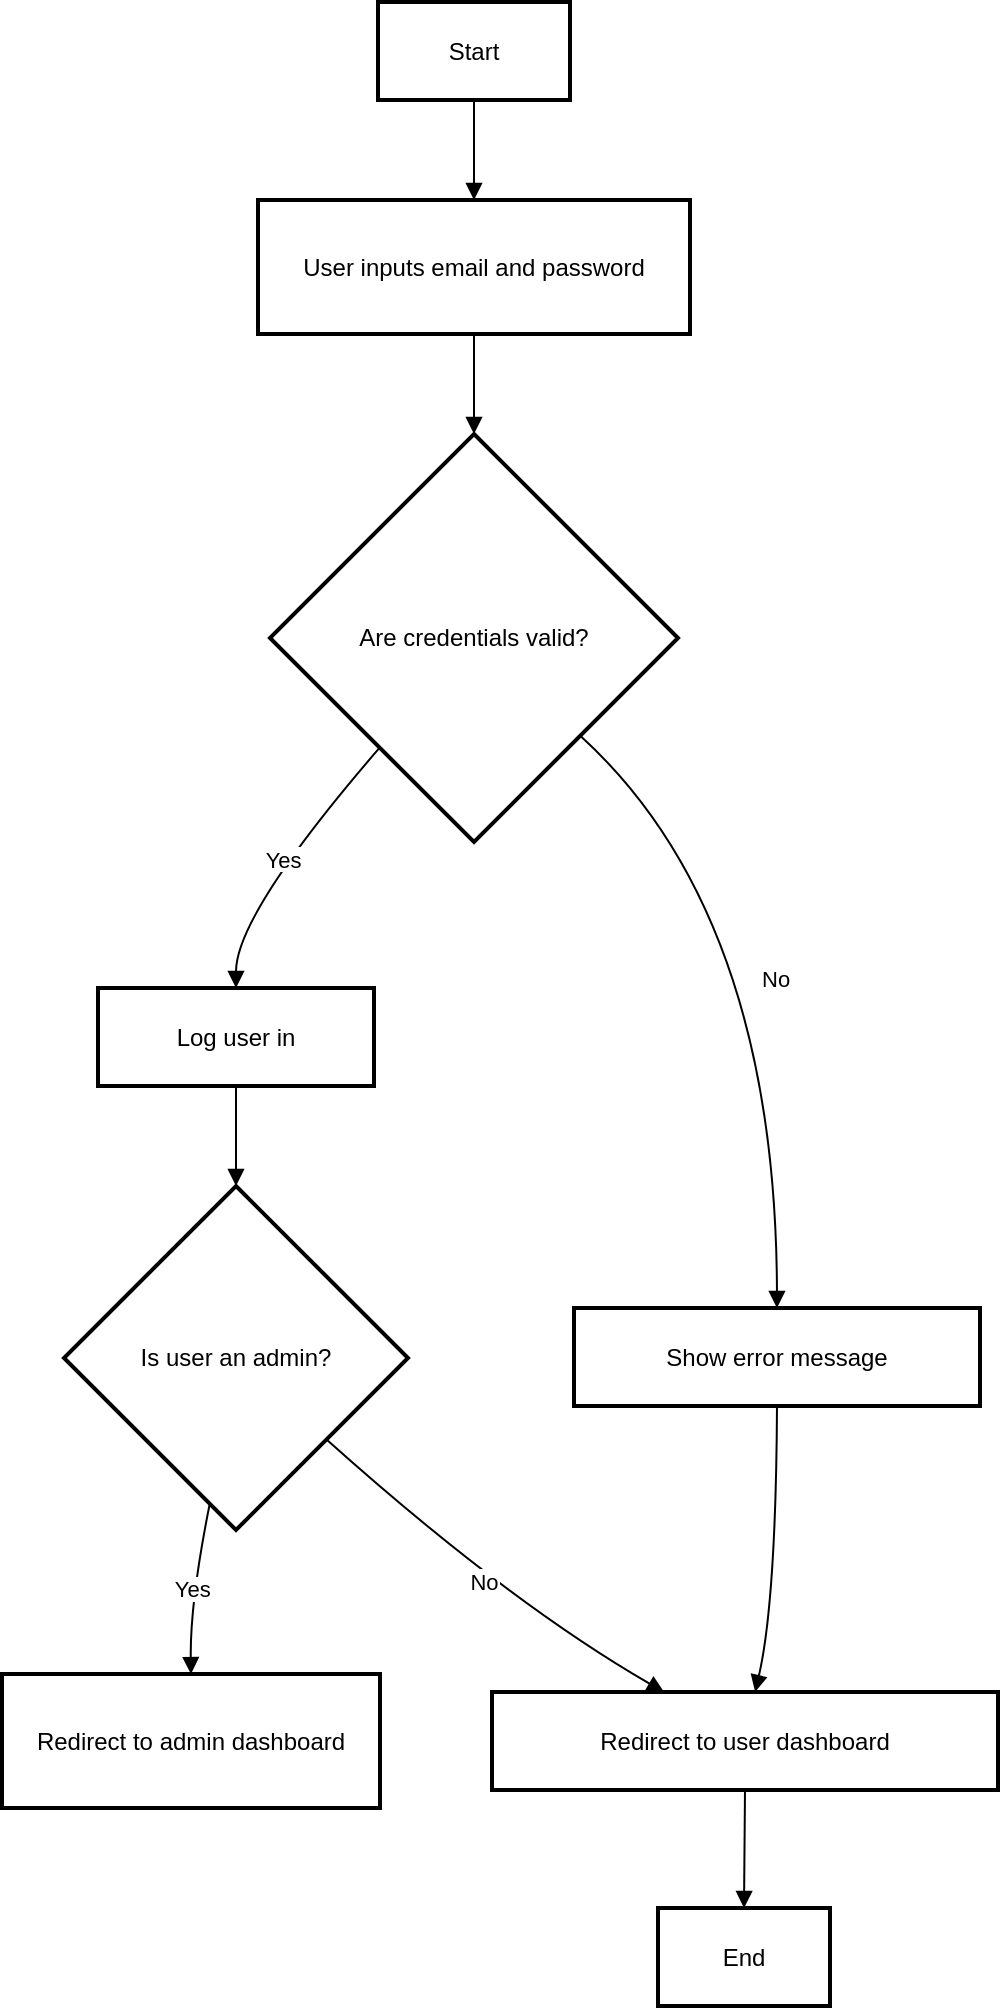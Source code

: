 <mxfile version="24.7.17">
  <diagram name="Page-1" id="_EjvP721V_ZJaCeZ3ceg">
    <mxGraphModel dx="1434" dy="746" grid="1" gridSize="10" guides="1" tooltips="1" connect="1" arrows="1" fold="1" page="1" pageScale="1" pageWidth="850" pageHeight="1100" math="0" shadow="0">
      <root>
        <mxCell id="0" />
        <mxCell id="1" parent="0" />
        <mxCell id="xOFwYyJRhrF3cIJEOvv5-1" value="Start" style="whiteSpace=wrap;strokeWidth=2;" vertex="1" parent="1">
          <mxGeometry x="208" y="20" width="96" height="49" as="geometry" />
        </mxCell>
        <mxCell id="xOFwYyJRhrF3cIJEOvv5-2" value="User inputs email and password" style="whiteSpace=wrap;strokeWidth=2;" vertex="1" parent="1">
          <mxGeometry x="148" y="119" width="216" height="67" as="geometry" />
        </mxCell>
        <mxCell id="xOFwYyJRhrF3cIJEOvv5-3" value="Are credentials valid?" style="rhombus;strokeWidth=2;whiteSpace=wrap;" vertex="1" parent="1">
          <mxGeometry x="154" y="236" width="204" height="204" as="geometry" />
        </mxCell>
        <mxCell id="xOFwYyJRhrF3cIJEOvv5-4" value="Log user in" style="whiteSpace=wrap;strokeWidth=2;" vertex="1" parent="1">
          <mxGeometry x="68" y="513" width="138" height="49" as="geometry" />
        </mxCell>
        <mxCell id="xOFwYyJRhrF3cIJEOvv5-5" value="Is user an admin?" style="rhombus;strokeWidth=2;whiteSpace=wrap;" vertex="1" parent="1">
          <mxGeometry x="51" y="612" width="172" height="172" as="geometry" />
        </mxCell>
        <mxCell id="xOFwYyJRhrF3cIJEOvv5-6" value="Redirect to admin dashboard" style="whiteSpace=wrap;strokeWidth=2;" vertex="1" parent="1">
          <mxGeometry x="20" y="856" width="189" height="67" as="geometry" />
        </mxCell>
        <mxCell id="xOFwYyJRhrF3cIJEOvv5-7" value="Redirect to user dashboard" style="whiteSpace=wrap;strokeWidth=2;" vertex="1" parent="1">
          <mxGeometry x="265" y="865" width="253" height="49" as="geometry" />
        </mxCell>
        <mxCell id="xOFwYyJRhrF3cIJEOvv5-8" value="Show error message" style="whiteSpace=wrap;strokeWidth=2;" vertex="1" parent="1">
          <mxGeometry x="306" y="673" width="203" height="49" as="geometry" />
        </mxCell>
        <mxCell id="xOFwYyJRhrF3cIJEOvv5-9" value="End" style="whiteSpace=wrap;strokeWidth=2;" vertex="1" parent="1">
          <mxGeometry x="348" y="973" width="86" height="49" as="geometry" />
        </mxCell>
        <mxCell id="xOFwYyJRhrF3cIJEOvv5-10" value="" style="curved=1;startArrow=none;endArrow=block;exitX=0.5;exitY=1;entryX=0.5;entryY=0;rounded=0;" edge="1" parent="1" source="xOFwYyJRhrF3cIJEOvv5-1" target="xOFwYyJRhrF3cIJEOvv5-2">
          <mxGeometry relative="1" as="geometry">
            <Array as="points" />
          </mxGeometry>
        </mxCell>
        <mxCell id="xOFwYyJRhrF3cIJEOvv5-11" value="" style="curved=1;startArrow=none;endArrow=block;exitX=0.5;exitY=0.99;entryX=0.5;entryY=0;rounded=0;" edge="1" parent="1" source="xOFwYyJRhrF3cIJEOvv5-2" target="xOFwYyJRhrF3cIJEOvv5-3">
          <mxGeometry relative="1" as="geometry">
            <Array as="points" />
          </mxGeometry>
        </mxCell>
        <mxCell id="xOFwYyJRhrF3cIJEOvv5-12" value="Yes" style="curved=1;startArrow=none;endArrow=block;exitX=0.07;exitY=1;entryX=0.5;entryY=0;rounded=0;" edge="1" parent="1" source="xOFwYyJRhrF3cIJEOvv5-3" target="xOFwYyJRhrF3cIJEOvv5-4">
          <mxGeometry relative="1" as="geometry">
            <Array as="points">
              <mxPoint x="137" y="476" />
            </Array>
          </mxGeometry>
        </mxCell>
        <mxCell id="xOFwYyJRhrF3cIJEOvv5-13" value="" style="curved=1;startArrow=none;endArrow=block;exitX=0.5;exitY=1;entryX=0.5;entryY=0;rounded=0;" edge="1" parent="1" source="xOFwYyJRhrF3cIJEOvv5-4" target="xOFwYyJRhrF3cIJEOvv5-5">
          <mxGeometry relative="1" as="geometry">
            <Array as="points" />
          </mxGeometry>
        </mxCell>
        <mxCell id="xOFwYyJRhrF3cIJEOvv5-14" value="Yes" style="curved=1;startArrow=none;endArrow=block;exitX=0.41;exitY=1;entryX=0.5;entryY=0.01;rounded=0;" edge="1" parent="1" source="xOFwYyJRhrF3cIJEOvv5-5" target="xOFwYyJRhrF3cIJEOvv5-6">
          <mxGeometry relative="1" as="geometry">
            <Array as="points">
              <mxPoint x="114" y="820" />
            </Array>
          </mxGeometry>
        </mxCell>
        <mxCell id="xOFwYyJRhrF3cIJEOvv5-15" value="No" style="curved=1;startArrow=none;endArrow=block;exitX=1;exitY=0.95;entryX=0.34;entryY=0;rounded=0;" edge="1" parent="1" source="xOFwYyJRhrF3cIJEOvv5-5" target="xOFwYyJRhrF3cIJEOvv5-7">
          <mxGeometry relative="1" as="geometry">
            <Array as="points">
              <mxPoint x="273" y="820" />
            </Array>
          </mxGeometry>
        </mxCell>
        <mxCell id="xOFwYyJRhrF3cIJEOvv5-16" value="No" style="curved=1;startArrow=none;endArrow=block;exitX=1;exitY=0.96;entryX=0.5;entryY=0;rounded=0;" edge="1" parent="1" source="xOFwYyJRhrF3cIJEOvv5-3" target="xOFwYyJRhrF3cIJEOvv5-8">
          <mxGeometry relative="1" as="geometry">
            <Array as="points">
              <mxPoint x="407" y="476" />
            </Array>
          </mxGeometry>
        </mxCell>
        <mxCell id="xOFwYyJRhrF3cIJEOvv5-17" value="" style="curved=1;startArrow=none;endArrow=block;exitX=0.5;exitY=1;entryX=0.52;entryY=0;rounded=0;" edge="1" parent="1" source="xOFwYyJRhrF3cIJEOvv5-8" target="xOFwYyJRhrF3cIJEOvv5-7">
          <mxGeometry relative="1" as="geometry">
            <Array as="points">
              <mxPoint x="407" y="820" />
            </Array>
          </mxGeometry>
        </mxCell>
        <mxCell id="xOFwYyJRhrF3cIJEOvv5-18" value="" style="curved=1;startArrow=none;endArrow=block;exitX=0.5;exitY=1;entryX=0.5;entryY=0;rounded=0;" edge="1" parent="1" source="xOFwYyJRhrF3cIJEOvv5-7" target="xOFwYyJRhrF3cIJEOvv5-9">
          <mxGeometry relative="1" as="geometry">
            <Array as="points" />
          </mxGeometry>
        </mxCell>
      </root>
    </mxGraphModel>
  </diagram>
</mxfile>
